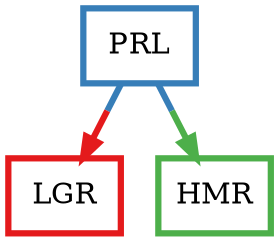 digraph barS {
	{
		rank=same
	2 [shape=box,penwidth=3,colorscheme=set19,color=2,label="PRL"]
	}
	{
		rank=same
		1 [shape=box,penwidth=3,colorscheme=set19,color=1,label="LGR"]
		0 [shape=box,penwidth=3,colorscheme=set19,color=3,label="HMR"]
	}
	2 -> 0 [penwidth=3,colorscheme=set19,color="2;0.5:3"]
	2 -> 1 [penwidth=3,colorscheme=set19,color="2;0.5:1"]
}
